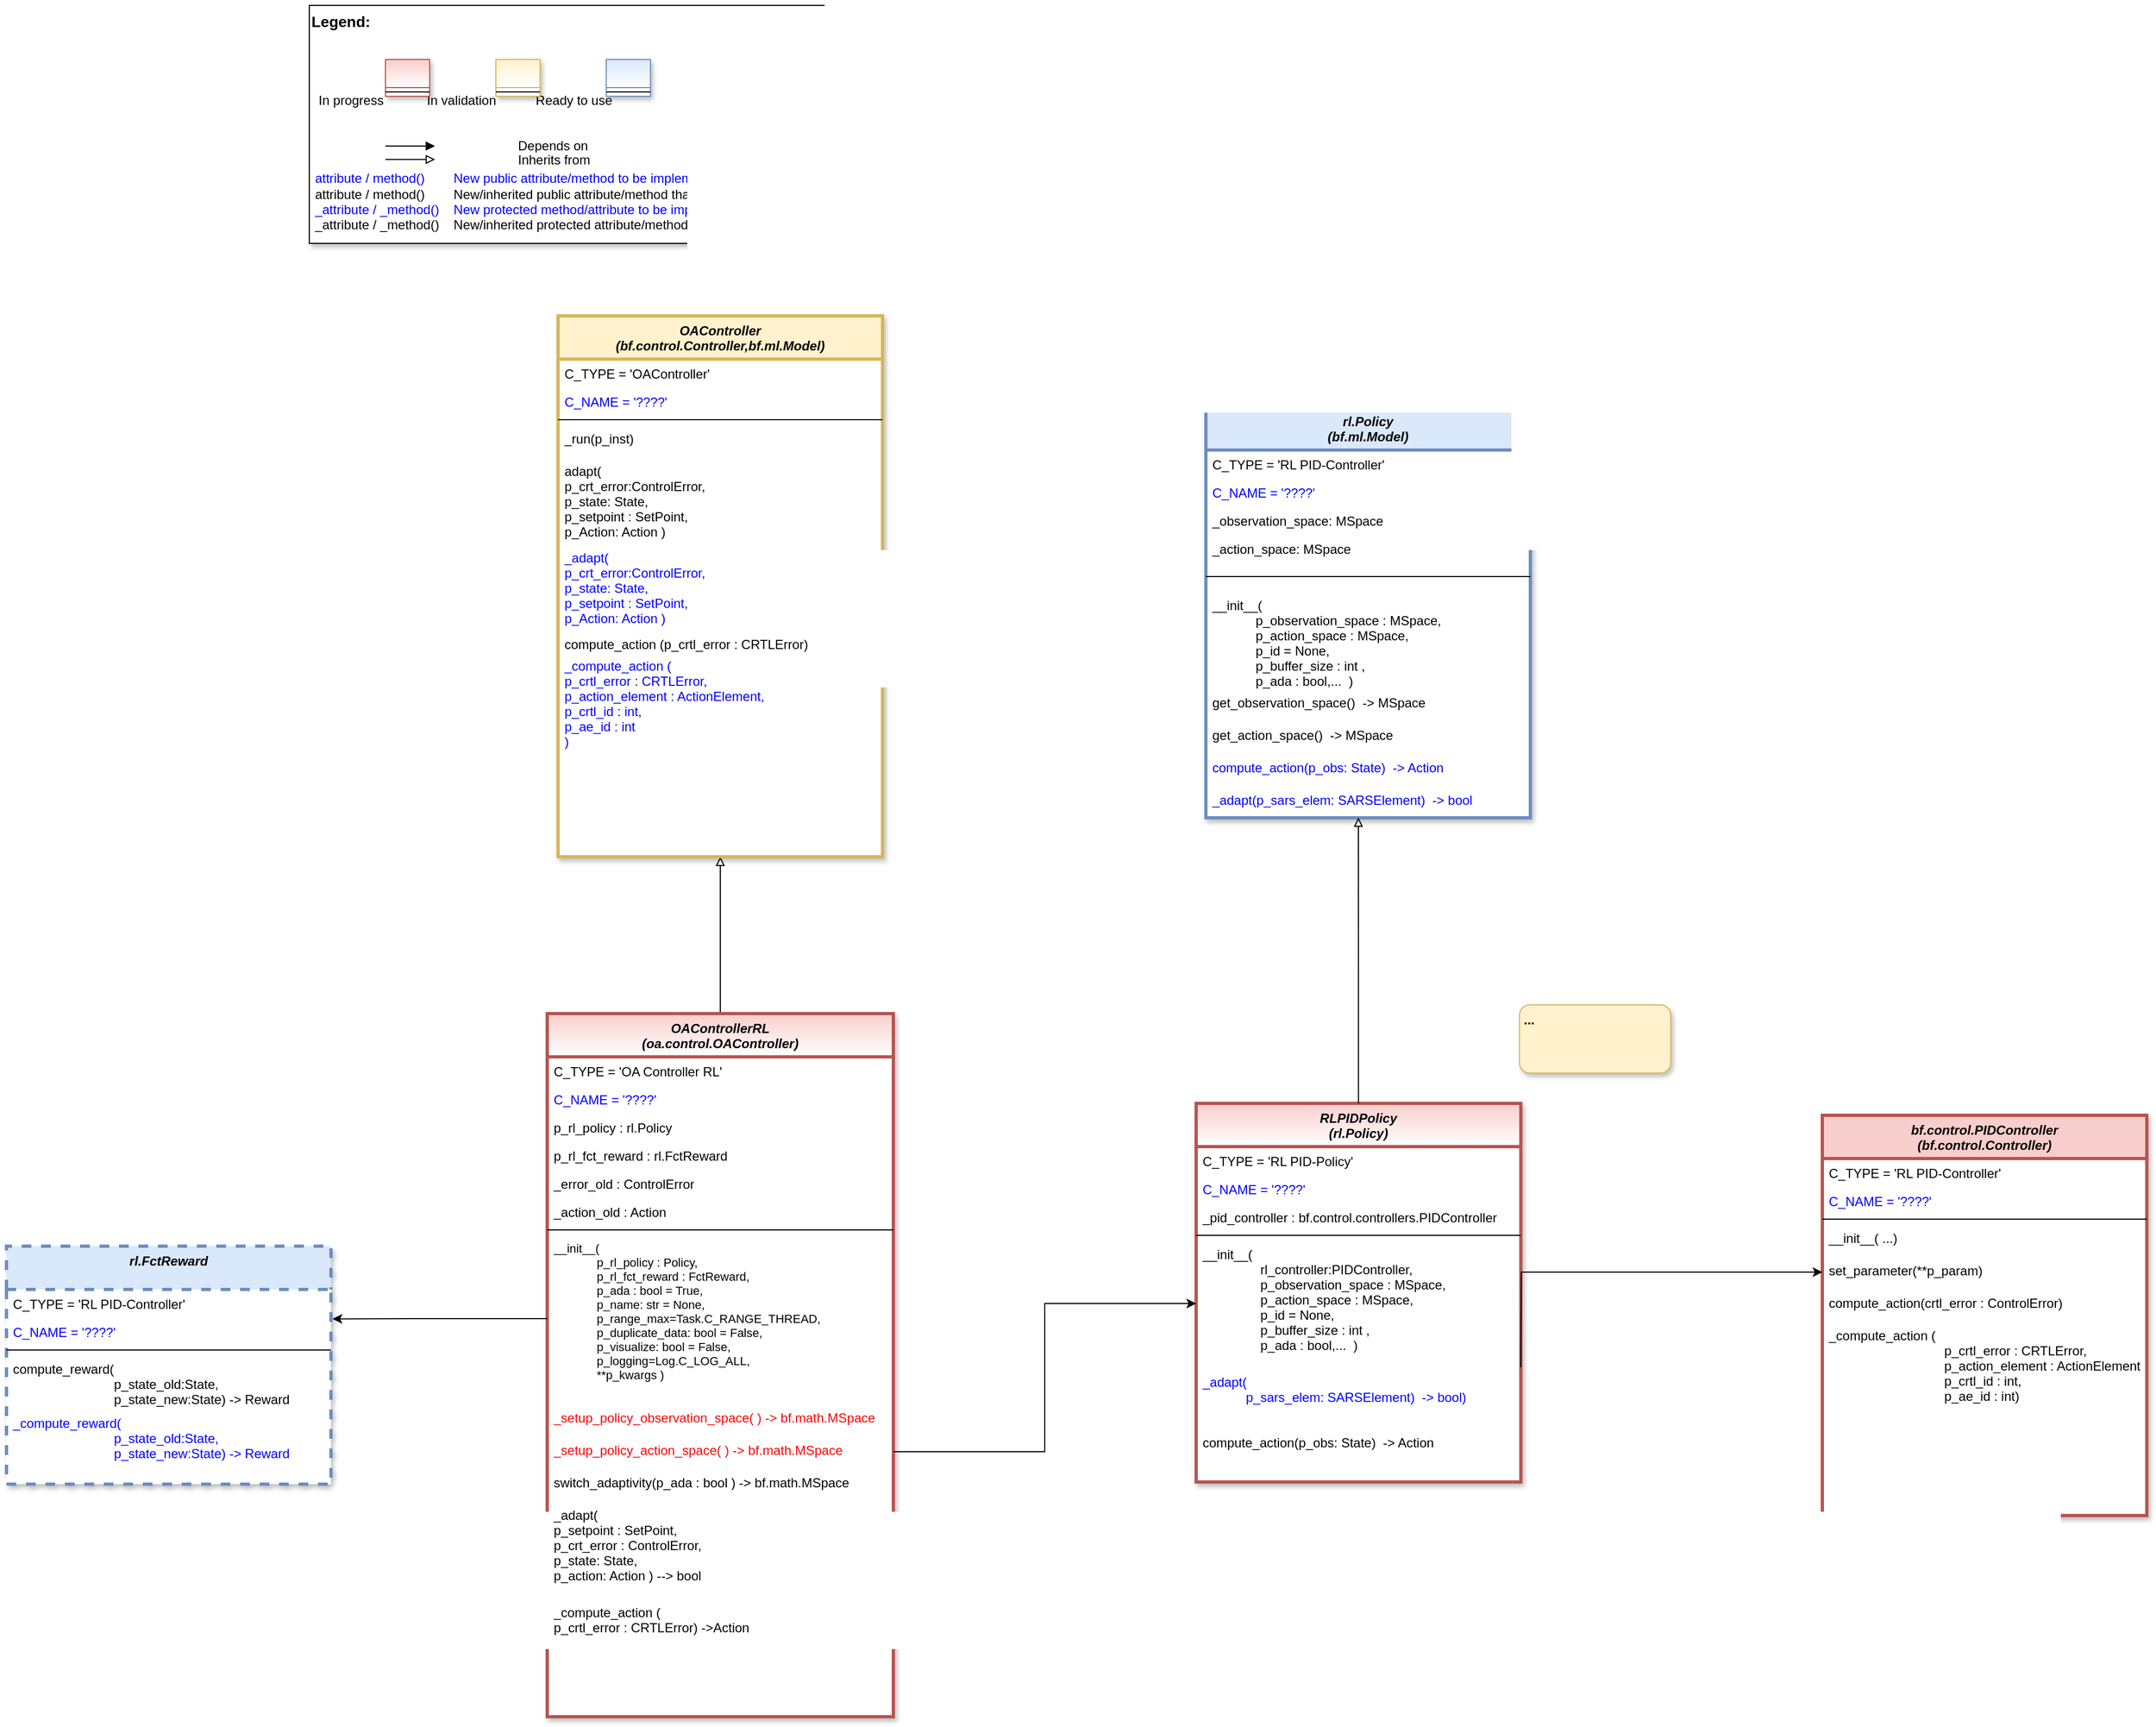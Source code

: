 <mxfile version="24.7.8">
  <diagram id="C5RBs43oDa-KdzZeNtuy" name="Page-1">
    <mxGraphModel dx="3766" dy="959" grid="1" gridSize="10" guides="1" tooltips="1" connect="1" arrows="1" fold="1" page="1" pageScale="1" pageWidth="2336" pageHeight="1654" math="0" shadow="0">
      <root>
        <mxCell id="WIyWlLk6GJQsqaUBKTNV-0" />
        <mxCell id="WIyWlLk6GJQsqaUBKTNV-1" parent="WIyWlLk6GJQsqaUBKTNV-0" />
        <mxCell id="BeWae3hQQ1d45eF7kmdL-41" value="RLPIDPolicy&#xa;(rl.Policy)" style="swimlane;fontStyle=3;align=center;verticalAlign=top;childLayout=stackLayout;horizontal=1;startSize=40;horizontalStack=0;resizeParent=1;resizeLast=0;collapsible=1;marginBottom=0;rounded=0;shadow=1;strokeWidth=3;fillColor=#f8cecc;strokeColor=#b85450;swimlaneFillColor=#ffffff;gradientColor=#FFFFFF;" parent="WIyWlLk6GJQsqaUBKTNV-1" vertex="1">
          <mxGeometry x="860" y="1055" width="300.21" height="350" as="geometry">
            <mxRectangle x="230" y="140" width="160" height="26" as="alternateBounds" />
          </mxGeometry>
        </mxCell>
        <mxCell id="BeWae3hQQ1d45eF7kmdL-42" value="C_TYPE = &#39;RL PID-Policy&#39;" style="text;align=left;verticalAlign=top;spacingLeft=4;spacingRight=4;overflow=hidden;rotatable=0;points=[[0,0.5],[1,0.5]];portConstraint=eastwest;fontColor=default;" parent="BeWae3hQQ1d45eF7kmdL-41" vertex="1">
          <mxGeometry y="40" width="300.21" height="26" as="geometry" />
        </mxCell>
        <mxCell id="BeWae3hQQ1d45eF7kmdL-43" value="C_NAME = &#39;????&#39;" style="text;align=left;verticalAlign=top;spacingLeft=4;spacingRight=4;overflow=hidden;rotatable=0;points=[[0,0.5],[1,0.5]];portConstraint=eastwest;fontColor=#0000FF;fillColor=none;" parent="BeWae3hQQ1d45eF7kmdL-41" vertex="1">
          <mxGeometry y="66" width="300.21" height="26" as="geometry" />
        </mxCell>
        <mxCell id="hLljpAVa1X0r8kKFUywM-34" value="_pid_controller : bf.control.controllers.PIDController" style="text;align=left;verticalAlign=top;spacingLeft=4;spacingRight=4;overflow=hidden;rotatable=0;points=[[0,0.5],[1,0.5]];portConstraint=eastwest;fontColor=default;" parent="BeWae3hQQ1d45eF7kmdL-41" vertex="1">
          <mxGeometry y="92" width="300.21" height="26" as="geometry" />
        </mxCell>
        <mxCell id="BeWae3hQQ1d45eF7kmdL-44" value="" style="line;html=1;strokeWidth=1;align=left;verticalAlign=middle;spacingTop=-1;spacingLeft=3;spacingRight=3;rotatable=0;labelPosition=right;points=[];portConstraint=eastwest;" parent="BeWae3hQQ1d45eF7kmdL-41" vertex="1">
          <mxGeometry y="118" width="300.21" height="8" as="geometry" />
        </mxCell>
        <mxCell id="plzq9qEc0_SEy0y6B51N-43" value="__init__(&#xa;                rl_controller:PIDController,&#xa;                p_observation_space : MSpace,&#xa;                p_action_space : MSpace,&#xa;                p_id = None,&#xa;                p_buffer_size : int ,&#xa;                p_ada : bool,...  )&#xa;&#xa;" style="text;align=left;verticalAlign=top;spacingLeft=4;spacingRight=4;overflow=hidden;rotatable=0;points=[[0,0.5],[1,0.5]];portConstraint=eastwest;fontColor=default;" parent="BeWae3hQQ1d45eF7kmdL-41" vertex="1">
          <mxGeometry y="126" width="300.21" height="118" as="geometry" />
        </mxCell>
        <mxCell id="plzq9qEc0_SEy0y6B51N-48" value="_adapt(&#xa;            p_sars_elem: SARSElement)  -&gt; bool)&#xa;        &#xa;" style="text;align=left;verticalAlign=top;spacingLeft=4;spacingRight=4;overflow=hidden;rotatable=0;points=[[0,0.5],[1,0.5]];portConstraint=eastwest;fontColor=#0000ff;" parent="BeWae3hQQ1d45eF7kmdL-41" vertex="1">
          <mxGeometry y="244" width="300.21" height="56" as="geometry" />
        </mxCell>
        <mxCell id="plzq9qEc0_SEy0y6B51N-49" value="compute_action(p_obs: State)  -&gt; Action" style="text;align=left;verticalAlign=top;spacingLeft=4;spacingRight=4;overflow=hidden;rotatable=0;points=[[0,0.5],[1,0.5]];portConstraint=eastwest;fontColor=#000000;" parent="BeWae3hQQ1d45eF7kmdL-41" vertex="1">
          <mxGeometry y="300" width="300.21" height="30" as="geometry" />
        </mxCell>
        <mxCell id="fcJVb3HREh7NScvAmxeq-1" value="&lt;font color=&quot;#000000&quot; size=&quot;1&quot;&gt;&lt;b style=&quot;font-size: 14px&quot;&gt;Legend:&lt;br&gt;&lt;/b&gt;&lt;/font&gt;&lt;br&gt;&lt;br&gt;&lt;br&gt;&lt;font color=&quot;#0000ff&quot; style=&quot;font-size: 6px&quot;&gt;&lt;br&gt;&lt;/font&gt;&lt;span style=&quot;color: rgb(0 , 0 , 0)&quot;&gt;&lt;font style=&quot;font-size: 4px&quot;&gt;&amp;nbsp; &amp;nbsp;&lt;/font&gt;&amp;nbsp;In progress&amp;nbsp; &amp;nbsp; &amp;nbsp; &amp;nbsp; &amp;nbsp; &amp;nbsp; In validation&amp;nbsp; &amp;nbsp; &amp;nbsp; &amp;nbsp; &amp;nbsp; &amp;nbsp;Ready to use&lt;/span&gt;&lt;font color=&quot;#000000&quot;&gt;&amp;nbsp;&lt;br&gt;&lt;/font&gt;&lt;font color=&quot;#0000ff&quot;&gt;&lt;br&gt;&lt;br&gt;&lt;br&gt;&lt;br&gt;&amp;nbsp;attribute / method()&amp;nbsp; &amp;nbsp; &amp;nbsp; &amp;nbsp; New public attribute/method to be implemented&lt;/font&gt;&lt;br&gt;&lt;font color=&quot;#000000&quot;&gt;&amp;nbsp;&lt;/font&gt;&lt;font color=&quot;#000000&quot;&gt;attribute / method()&lt;span&gt; &lt;/span&gt;&amp;nbsp; &amp;nbsp; &amp;nbsp; &amp;nbsp;New/inherited public attribute/method that is implemented here&lt;br&gt;&lt;/font&gt;&lt;font color=&quot;#0000ff&quot;&gt;&amp;nbsp;_attribute /&amp;nbsp;&lt;/font&gt;&lt;font color=&quot;#0000ff&quot;&gt;_method()&amp;nbsp; &amp;nbsp; New protected method/attribute to be implemented&lt;/font&gt;&lt;br&gt;&lt;font color=&quot;#000000&quot;&gt;&amp;nbsp;_attribute / _method()&amp;nbsp; &amp;nbsp; New/inherited protected attribute/method that is implemented here&lt;br&gt;&lt;/font&gt;&lt;font color=&quot;#000000&quot;&gt;&lt;br&gt;&lt;br&gt;&lt;br&gt;&lt;br&gt;&lt;br&gt;&lt;/font&gt;" style="text;html=1;align=left;verticalAlign=top;whiteSpace=wrap;rounded=0;fontColor=#006600;strokeColor=#000000;shadow=1;fillColor=#ffffff;" parent="WIyWlLk6GJQsqaUBKTNV-1" vertex="1">
          <mxGeometry x="40.0" y="40" width="490.0" height="220" as="geometry" />
        </mxCell>
        <mxCell id="fcJVb3HREh7NScvAmxeq-2" value="Depends on" style="endArrow=block;html=1;labelPosition=right;verticalLabelPosition=middle;align=left;verticalAlign=middle;endFill=1;fontSize=12;" parent="WIyWlLk6GJQsqaUBKTNV-1" edge="1">
          <mxGeometry x="-1522.915" y="-2130" width="51.042" height="50" as="geometry">
            <mxPoint x="110.418" y="170.003" as="sourcePoint" />
            <mxPoint x="156.201" y="170.003" as="targetPoint" />
            <mxPoint x="98" as="offset" />
            <Array as="points">
              <mxPoint x="130.835" y="170" />
            </Array>
          </mxGeometry>
        </mxCell>
        <mxCell id="fcJVb3HREh7NScvAmxeq-3" value="Inherits from" style="endArrow=block;html=1;labelPosition=right;verticalLabelPosition=middle;align=left;verticalAlign=middle;endFill=0;fontSize=12;" parent="WIyWlLk6GJQsqaUBKTNV-1" edge="1">
          <mxGeometry x="-1522.915" y="-2130" width="51.042" height="50" as="geometry">
            <mxPoint x="110.418" y="182.385" as="sourcePoint" />
            <mxPoint x="156.201" y="182.385" as="targetPoint" />
            <mxPoint x="98" y="1" as="offset" />
          </mxGeometry>
        </mxCell>
        <mxCell id="fcJVb3HREh7NScvAmxeq-4" value="" style="swimlane;fontStyle=3;align=center;verticalAlign=top;childLayout=stackLayout;horizontal=1;startSize=26;horizontalStack=0;resizeParent=1;resizeLast=0;collapsible=1;marginBottom=0;rounded=0;shadow=1;strokeWidth=1;fillColor=#f8cecc;strokeColor=#b85450;gradientColor=#ffffff;swimlaneFillColor=#ffffff;" parent="WIyWlLk6GJQsqaUBKTNV-1" vertex="1">
          <mxGeometry x="110.418" y="90" width="40.833" height="34" as="geometry">
            <mxRectangle x="230" y="140" width="160" height="26" as="alternateBounds" />
          </mxGeometry>
        </mxCell>
        <mxCell id="fcJVb3HREh7NScvAmxeq-5" value="" style="line;html=1;strokeWidth=1;align=left;verticalAlign=middle;spacingTop=-1;spacingLeft=3;spacingRight=3;rotatable=0;labelPosition=right;points=[];portConstraint=eastwest;" parent="fcJVb3HREh7NScvAmxeq-4" vertex="1">
          <mxGeometry y="26" width="40.833" height="8" as="geometry" />
        </mxCell>
        <mxCell id="fcJVb3HREh7NScvAmxeq-6" value="" style="swimlane;fontStyle=3;align=center;verticalAlign=top;childLayout=stackLayout;horizontal=1;startSize=26;horizontalStack=0;resizeParent=1;resizeLast=0;collapsible=1;marginBottom=0;rounded=0;shadow=1;strokeWidth=1;fillColor=#fff2cc;strokeColor=#d6b656;gradientColor=#ffffff;swimlaneFillColor=#ffffff;" parent="WIyWlLk6GJQsqaUBKTNV-1" vertex="1">
          <mxGeometry x="212.502" y="90" width="40.833" height="34" as="geometry">
            <mxRectangle x="230" y="140" width="160" height="26" as="alternateBounds" />
          </mxGeometry>
        </mxCell>
        <mxCell id="fcJVb3HREh7NScvAmxeq-7" value="" style="line;html=1;strokeWidth=1;align=left;verticalAlign=middle;spacingTop=-1;spacingLeft=3;spacingRight=3;rotatable=0;labelPosition=right;points=[];portConstraint=eastwest;" parent="fcJVb3HREh7NScvAmxeq-6" vertex="1">
          <mxGeometry y="26" width="40.833" height="8" as="geometry" />
        </mxCell>
        <mxCell id="fcJVb3HREh7NScvAmxeq-8" value="" style="swimlane;fontStyle=3;align=center;verticalAlign=top;childLayout=stackLayout;horizontal=1;startSize=26;horizontalStack=0;resizeParent=1;resizeLast=0;collapsible=1;marginBottom=0;rounded=0;shadow=1;strokeWidth=1;fillColor=#dae8fc;strokeColor=#6c8ebf;gradientColor=#ffffff;swimlaneFillColor=#ffffff;" parent="WIyWlLk6GJQsqaUBKTNV-1" vertex="1">
          <mxGeometry x="314.585" y="90" width="40.833" height="34" as="geometry">
            <mxRectangle x="230" y="140" width="160" height="26" as="alternateBounds" />
          </mxGeometry>
        </mxCell>
        <mxCell id="fcJVb3HREh7NScvAmxeq-9" value="" style="line;html=1;strokeWidth=1;align=left;verticalAlign=middle;spacingTop=-1;spacingLeft=3;spacingRight=3;rotatable=0;labelPosition=right;points=[];portConstraint=eastwest;" parent="fcJVb3HREh7NScvAmxeq-8" vertex="1">
          <mxGeometry y="26" width="40.833" height="8" as="geometry" />
        </mxCell>
        <mxCell id="ileNQNyZ_AMet26Fjr1Y-8" value="&lt;b style=&quot;border-color: var(--border-color);&quot;&gt;...&lt;br&gt;&lt;/b&gt;" style="rounded=1;whiteSpace=wrap;html=1;align=left;spacingLeft=2;verticalAlign=top;fillColor=#fff2cc;strokeColor=#d6b656;gradientColor=none;shadow=1;" parent="WIyWlLk6GJQsqaUBKTNV-1" vertex="1">
          <mxGeometry x="1159" y="964" width="139.79" height="63" as="geometry" />
        </mxCell>
        <mxCell id="plzq9qEc0_SEy0y6B51N-12" style="edgeStyle=orthogonalEdgeStyle;rounded=0;orthogonalLoop=1;jettySize=auto;html=1;exitX=0.5;exitY=0;exitDx=0;exitDy=0;entryX=0.5;entryY=1;entryDx=0;entryDy=0;endArrow=block;endFill=0;" parent="WIyWlLk6GJQsqaUBKTNV-1" source="hLljpAVa1X0r8kKFUywM-0" target="plzq9qEc0_SEy0y6B51N-0" edge="1">
          <mxGeometry relative="1" as="geometry" />
        </mxCell>
        <mxCell id="hLljpAVa1X0r8kKFUywM-0" value="OAControllerRL&#xa;(oa.control.OAController)" style="swimlane;fontStyle=3;align=center;verticalAlign=top;childLayout=stackLayout;horizontal=1;startSize=40;horizontalStack=0;resizeParent=1;resizeLast=0;collapsible=1;marginBottom=0;rounded=0;shadow=1;strokeWidth=3;fillColor=#f8cecc;strokeColor=#b85450;swimlaneFillColor=#ffffff;gradientColor=#FFFFFF;" parent="WIyWlLk6GJQsqaUBKTNV-1" vertex="1">
          <mxGeometry x="260" y="972" width="320" height="650" as="geometry">
            <mxRectangle x="230" y="140" width="160" height="26" as="alternateBounds" />
          </mxGeometry>
        </mxCell>
        <mxCell id="hLljpAVa1X0r8kKFUywM-1" value="C_TYPE = &#39;OA Controller RL&#39;" style="text;align=left;verticalAlign=top;spacingLeft=4;spacingRight=4;overflow=hidden;rotatable=0;points=[[0,0.5],[1,0.5]];portConstraint=eastwest;fontColor=default;" parent="hLljpAVa1X0r8kKFUywM-0" vertex="1">
          <mxGeometry y="40" width="320" height="26" as="geometry" />
        </mxCell>
        <mxCell id="hLljpAVa1X0r8kKFUywM-2" value="C_NAME = &#39;????&#39;" style="text;align=left;verticalAlign=top;spacingLeft=4;spacingRight=4;overflow=hidden;rotatable=0;points=[[0,0.5],[1,0.5]];portConstraint=eastwest;fontColor=#0000FF;fillColor=none;" parent="hLljpAVa1X0r8kKFUywM-0" vertex="1">
          <mxGeometry y="66" width="320" height="26" as="geometry" />
        </mxCell>
        <mxCell id="plzq9qEc0_SEy0y6B51N-50" value="p_rl_policy : rl.Policy" style="text;align=left;verticalAlign=top;spacingLeft=4;spacingRight=4;overflow=hidden;rotatable=0;points=[[0,0.5],[1,0.5]];portConstraint=eastwest;fontColor=default;" parent="hLljpAVa1X0r8kKFUywM-0" vertex="1">
          <mxGeometry y="92" width="320" height="26" as="geometry" />
        </mxCell>
        <mxCell id="plzq9qEc0_SEy0y6B51N-52" value="p_rl_fct_reward : rl.FctReward" style="text;align=left;verticalAlign=top;spacingLeft=4;spacingRight=4;overflow=hidden;rotatable=0;points=[[0,0.5],[1,0.5]];portConstraint=eastwest;fontColor=default;" parent="hLljpAVa1X0r8kKFUywM-0" vertex="1">
          <mxGeometry y="118" width="320" height="26" as="geometry" />
        </mxCell>
        <mxCell id="u-WltrXke630lkdW_2Hu-0" value="_error_old : ControlError" style="text;align=left;verticalAlign=top;spacingLeft=4;spacingRight=4;overflow=hidden;rotatable=0;points=[[0,0.5],[1,0.5]];portConstraint=eastwest;fontColor=default;" vertex="1" parent="hLljpAVa1X0r8kKFUywM-0">
          <mxGeometry y="144" width="320" height="26" as="geometry" />
        </mxCell>
        <mxCell id="u-WltrXke630lkdW_2Hu-1" value="_action_old : Action" style="text;align=left;verticalAlign=top;spacingLeft=4;spacingRight=4;overflow=hidden;rotatable=0;points=[[0,0.5],[1,0.5]];portConstraint=eastwest;fontColor=default;" vertex="1" parent="hLljpAVa1X0r8kKFUywM-0">
          <mxGeometry y="170" width="320" height="26" as="geometry" />
        </mxCell>
        <mxCell id="hLljpAVa1X0r8kKFUywM-3" value="" style="line;html=1;strokeWidth=1;align=left;verticalAlign=middle;spacingTop=-1;spacingLeft=3;spacingRight=3;rotatable=0;labelPosition=right;points=[];portConstraint=eastwest;" parent="hLljpAVa1X0r8kKFUywM-0" vertex="1">
          <mxGeometry y="196" width="320" height="8" as="geometry" />
        </mxCell>
        <mxCell id="hLljpAVa1X0r8kKFUywM-37" value="__init__( &#xa;             p_rl_policy : Policy,&#xa;                               p_rl_fct_reward : FctReward,&#xa;                               p_ada : bool = True,&#xa;                               p_name: str = None, &#xa;                               p_range_max=Task.C_RANGE_THREAD, &#xa;                               p_duplicate_data: bool = False, &#xa;                               p_visualize: bool = False, &#xa;                               p_logging=Log.C_LOG_ALL, &#xa;             **p_kwargs )&#xa;&#xa;&#xa;" style="text;align=left;verticalAlign=top;spacingLeft=4;spacingRight=4;overflow=hidden;rotatable=0;points=[[0,0.5],[1,0.5]];portConstraint=eastwest;fontColor=default;fontSize=11;labelBackgroundColor=none;" parent="hLljpAVa1X0r8kKFUywM-0" vertex="1">
          <mxGeometry y="204" width="320" height="156" as="geometry" />
        </mxCell>
        <mxCell id="plzq9qEc0_SEy0y6B51N-45" value="_setup_policy_observation_space( ) -&gt; bf.math.MSpace" style="text;align=left;verticalAlign=top;spacingLeft=4;spacingRight=4;overflow=hidden;rotatable=0;points=[[0,0.5],[1,0.5]];portConstraint=eastwest;fontColor=#ff0000;" parent="hLljpAVa1X0r8kKFUywM-0" vertex="1">
          <mxGeometry y="360" width="320" height="30" as="geometry" />
        </mxCell>
        <mxCell id="plzq9qEc0_SEy0y6B51N-44" value="_setup_policy_action_space( ) -&gt; bf.math.MSpace" style="text;align=left;verticalAlign=top;spacingLeft=4;spacingRight=4;overflow=hidden;rotatable=0;points=[[0,0.5],[1,0.5]];portConstraint=eastwest;fontColor=#ff0000;" parent="hLljpAVa1X0r8kKFUywM-0" vertex="1">
          <mxGeometry y="390" width="320" height="30" as="geometry" />
        </mxCell>
        <mxCell id="u-WltrXke630lkdW_2Hu-2" value="switch_adaptivity(p_ada : bool ) -&gt; bf.math.MSpace" style="text;align=left;verticalAlign=top;spacingLeft=4;spacingRight=4;overflow=hidden;rotatable=0;points=[[0,0.5],[1,0.5]];portConstraint=eastwest;fontColor=default;" vertex="1" parent="hLljpAVa1X0r8kKFUywM-0">
          <mxGeometry y="420" width="320" height="30" as="geometry" />
        </mxCell>
        <mxCell id="hLljpAVa1X0r8kKFUywM-38" value="_adapt(&#xa;p_setpoint : SetPoint,&#xa;p_crt_error : ControlError,&#xa;p_state: State,&#xa;p_action: Action ) --&gt; bool&#xa;" style="text;align=left;verticalAlign=top;spacingLeft=4;spacingRight=4;overflow=hidden;rotatable=0;points=[[0,0.5],[1,0.5]];portConstraint=eastwest;fontColor=default;" parent="hLljpAVa1X0r8kKFUywM-0" vertex="1">
          <mxGeometry y="450" width="320" height="90" as="geometry" />
        </mxCell>
        <mxCell id="plzq9qEc0_SEy0y6B51N-30" value="_compute_action (&#xa;p_crtl_error : CRTLError) -&gt;Action" style="text;align=left;verticalAlign=top;spacingLeft=4;spacingRight=4;overflow=hidden;rotatable=0;points=[[0,0.5],[1,0.5]];portConstraint=eastwest;fontColor=#000000;" parent="hLljpAVa1X0r8kKFUywM-0" vertex="1">
          <mxGeometry y="540" width="320" height="110" as="geometry" />
        </mxCell>
        <mxCell id="hLljpAVa1X0r8kKFUywM-5" value="bf.control.PIDController &#xa;(bf.control.Controller)" style="swimlane;fontStyle=3;align=center;verticalAlign=top;childLayout=stackLayout;horizontal=1;startSize=40;horizontalStack=0;resizeParent=1;resizeLast=0;collapsible=1;marginBottom=0;rounded=0;shadow=1;strokeWidth=3;fillColor=#f8cecc;strokeColor=#b85450;swimlaneFillColor=#ffffff;" parent="WIyWlLk6GJQsqaUBKTNV-1" vertex="1">
          <mxGeometry x="1439" y="1066" width="300" height="370" as="geometry">
            <mxRectangle x="230" y="140" width="160" height="26" as="alternateBounds" />
          </mxGeometry>
        </mxCell>
        <mxCell id="hLljpAVa1X0r8kKFUywM-6" value="C_TYPE = &#39;RL PID-Controller&#39;" style="text;align=left;verticalAlign=top;spacingLeft=4;spacingRight=4;overflow=hidden;rotatable=0;points=[[0,0.5],[1,0.5]];portConstraint=eastwest;fontColor=default;" parent="hLljpAVa1X0r8kKFUywM-5" vertex="1">
          <mxGeometry y="40" width="300" height="26" as="geometry" />
        </mxCell>
        <mxCell id="hLljpAVa1X0r8kKFUywM-7" value="C_NAME = &#39;????&#39;" style="text;align=left;verticalAlign=top;spacingLeft=4;spacingRight=4;overflow=hidden;rotatable=0;points=[[0,0.5],[1,0.5]];portConstraint=eastwest;fontColor=#0000FF;fillColor=none;" parent="hLljpAVa1X0r8kKFUywM-5" vertex="1">
          <mxGeometry y="66" width="300" height="26" as="geometry" />
        </mxCell>
        <mxCell id="hLljpAVa1X0r8kKFUywM-8" value="" style="line;html=1;strokeWidth=1;align=left;verticalAlign=middle;spacingTop=-1;spacingLeft=3;spacingRight=3;rotatable=0;labelPosition=right;points=[];portConstraint=eastwest;" parent="hLljpAVa1X0r8kKFUywM-5" vertex="1">
          <mxGeometry y="92" width="300" height="8" as="geometry" />
        </mxCell>
        <mxCell id="plzq9qEc0_SEy0y6B51N-20" value="__init__( ...)&#xa;&#xa;&#xa;" style="text;align=left;verticalAlign=top;spacingLeft=4;spacingRight=4;overflow=hidden;rotatable=0;points=[[0,0.5],[1,0.5]];portConstraint=eastwest;fontColor=default;" parent="hLljpAVa1X0r8kKFUywM-5" vertex="1">
          <mxGeometry y="100" width="300" height="30" as="geometry" />
        </mxCell>
        <mxCell id="plzq9qEc0_SEy0y6B51N-21" value="set_parameter(**p_param)&#xa;" style="text;align=left;verticalAlign=top;spacingLeft=4;spacingRight=4;overflow=hidden;rotatable=0;points=[[0,0.5],[1,0.5]];portConstraint=eastwest;fontColor=default;" parent="hLljpAVa1X0r8kKFUywM-5" vertex="1">
          <mxGeometry y="130" width="300" height="30" as="geometry" />
        </mxCell>
        <mxCell id="u-WltrXke630lkdW_2Hu-4" value="compute_action(crtl_error : ControlError)" style="text;align=left;verticalAlign=top;spacingLeft=4;spacingRight=4;overflow=hidden;rotatable=0;points=[[0,0.5],[1,0.5]];portConstraint=eastwest;fontColor=default;" vertex="1" parent="hLljpAVa1X0r8kKFUywM-5">
          <mxGeometry y="160" width="300" height="30" as="geometry" />
        </mxCell>
        <mxCell id="plzq9qEc0_SEy0y6B51N-22" value="_compute_action (&#xa;                                p_crtl_error : CRTLError,&#xa;                                p_action_element : ActionElement,&#xa;                                p_crtl_id : int,&#xa;                                p_ae_id : int)&#xa;&#xa;" style="text;align=left;verticalAlign=top;spacingLeft=4;spacingRight=4;overflow=hidden;rotatable=0;points=[[0,0.5],[1,0.5]];portConstraint=eastwest;fontColor=default;" parent="hLljpAVa1X0r8kKFUywM-5" vertex="1">
          <mxGeometry y="190" width="300" height="100" as="geometry" />
        </mxCell>
        <mxCell id="hLljpAVa1X0r8kKFUywM-10" value="rl.Policy&#xa;(bf.ml.Model)" style="swimlane;fontStyle=3;align=center;verticalAlign=top;childLayout=stackLayout;horizontal=1;startSize=40;horizontalStack=0;resizeParent=1;resizeLast=0;collapsible=1;marginBottom=0;rounded=0;shadow=1;strokeWidth=3;fillColor=#dae8fc;strokeColor=#6c8ebf;swimlaneFillColor=#ffffff;" parent="WIyWlLk6GJQsqaUBKTNV-1" vertex="1">
          <mxGeometry x="869" y="411" width="300" height="380" as="geometry">
            <mxRectangle x="230" y="140" width="160" height="26" as="alternateBounds" />
          </mxGeometry>
        </mxCell>
        <mxCell id="hLljpAVa1X0r8kKFUywM-11" value="C_TYPE = &#39;RL PID-Controller&#39;" style="text;align=left;verticalAlign=top;spacingLeft=4;spacingRight=4;overflow=hidden;rotatable=0;points=[[0,0.5],[1,0.5]];portConstraint=eastwest;fontColor=default;" parent="hLljpAVa1X0r8kKFUywM-10" vertex="1">
          <mxGeometry y="40" width="300" height="26" as="geometry" />
        </mxCell>
        <mxCell id="hLljpAVa1X0r8kKFUywM-12" value="C_NAME = &#39;????&#39;&#xa;&#xa;" style="text;align=left;verticalAlign=top;spacingLeft=4;spacingRight=4;overflow=hidden;rotatable=0;points=[[0,0.5],[1,0.5]];portConstraint=eastwest;fontColor=#0000FF;fillColor=none;" parent="hLljpAVa1X0r8kKFUywM-10" vertex="1">
          <mxGeometry y="66" width="300" height="26" as="geometry" />
        </mxCell>
        <mxCell id="plzq9qEc0_SEy0y6B51N-33" value="_observation_space: MSpace&#xa;" style="text;align=left;verticalAlign=top;spacingLeft=4;spacingRight=4;overflow=hidden;rotatable=0;points=[[0,0.5],[1,0.5]];portConstraint=eastwest;fontColor=default;fillColor=none;" parent="hLljpAVa1X0r8kKFUywM-10" vertex="1">
          <mxGeometry y="92" width="300" height="26" as="geometry" />
        </mxCell>
        <mxCell id="plzq9qEc0_SEy0y6B51N-34" value="_action_space: MSpace&#xa;" style="text;align=left;verticalAlign=top;spacingLeft=4;spacingRight=4;overflow=hidden;rotatable=0;points=[[0,0.5],[1,0.5]];portConstraint=eastwest;fontColor=#000000;fillColor=none;" parent="hLljpAVa1X0r8kKFUywM-10" vertex="1">
          <mxGeometry y="118" width="300" height="26" as="geometry" />
        </mxCell>
        <mxCell id="hLljpAVa1X0r8kKFUywM-13" value="" style="line;html=1;strokeWidth=1;align=left;verticalAlign=middle;spacingTop=-1;spacingLeft=3;spacingRight=3;rotatable=0;labelPosition=right;points=[];portConstraint=eastwest;" parent="hLljpAVa1X0r8kKFUywM-10" vertex="1">
          <mxGeometry y="144" width="300" height="26" as="geometry" />
        </mxCell>
        <mxCell id="plzq9qEc0_SEy0y6B51N-32" value="__init__(&#xa;            p_observation_space : MSpace,&#xa;                              p_action_space : MSpace,&#xa;                              p_id = None,&#xa;                              p_buffer_size : int ,&#xa;                              p_ada : bool,...  )&#xa;&#xa;" style="text;align=left;verticalAlign=top;spacingLeft=4;spacingRight=4;overflow=hidden;rotatable=0;points=[[0,0.5],[1,0.5]];portConstraint=eastwest;fontColor=default;" parent="hLljpAVa1X0r8kKFUywM-10" vertex="1">
          <mxGeometry y="170" width="300" height="90" as="geometry" />
        </mxCell>
        <mxCell id="plzq9qEc0_SEy0y6B51N-35" value="get_observation_space()  -&gt; MSpace&#xa;" style="text;align=left;verticalAlign=top;spacingLeft=4;spacingRight=4;overflow=hidden;rotatable=0;points=[[0,0.5],[1,0.5]];portConstraint=eastwest;fontColor=default;" parent="hLljpAVa1X0r8kKFUywM-10" vertex="1">
          <mxGeometry y="260" width="300" height="30" as="geometry" />
        </mxCell>
        <mxCell id="plzq9qEc0_SEy0y6B51N-36" value="get_action_space()  -&gt; MSpace&#xa;" style="text;align=left;verticalAlign=top;spacingLeft=4;spacingRight=4;overflow=hidden;rotatable=0;points=[[0,0.5],[1,0.5]];portConstraint=eastwest;fontColor=default;" parent="hLljpAVa1X0r8kKFUywM-10" vertex="1">
          <mxGeometry y="290" width="300" height="30" as="geometry" />
        </mxCell>
        <mxCell id="plzq9qEc0_SEy0y6B51N-37" value="compute_action(p_obs: State)  -&gt; Action" style="text;align=left;verticalAlign=top;spacingLeft=4;spacingRight=4;overflow=hidden;rotatable=0;points=[[0,0.5],[1,0.5]];portConstraint=eastwest;fontColor=#0000ff;" parent="hLljpAVa1X0r8kKFUywM-10" vertex="1">
          <mxGeometry y="320" width="300" height="30" as="geometry" />
        </mxCell>
        <mxCell id="plzq9qEc0_SEy0y6B51N-38" value="_adapt(p_sars_elem: SARSElement)  -&gt; bool" style="text;align=left;verticalAlign=top;spacingLeft=4;spacingRight=4;overflow=hidden;rotatable=0;points=[[0,0.5],[1,0.5]];portConstraint=eastwest;fontColor=#0000ff;" parent="hLljpAVa1X0r8kKFUywM-10" vertex="1">
          <mxGeometry y="350" width="300" height="30" as="geometry" />
        </mxCell>
        <mxCell id="hLljpAVa1X0r8kKFUywM-19" value="rl.FctReward" style="swimlane;fontStyle=3;align=center;verticalAlign=top;childLayout=stackLayout;horizontal=1;startSize=40;horizontalStack=0;resizeParent=1;resizeLast=0;collapsible=1;marginBottom=0;rounded=0;shadow=1;strokeWidth=3;fillColor=#dae8fc;strokeColor=#6c8ebf;swimlaneFillColor=#ffffff;dashed=1;" parent="WIyWlLk6GJQsqaUBKTNV-1" vertex="1">
          <mxGeometry x="-240" y="1187" width="300" height="220" as="geometry">
            <mxRectangle x="230" y="140" width="160" height="26" as="alternateBounds" />
          </mxGeometry>
        </mxCell>
        <mxCell id="hLljpAVa1X0r8kKFUywM-20" value="C_TYPE = &#39;RL PID-Controller&#39;" style="text;align=left;verticalAlign=top;spacingLeft=4;spacingRight=4;overflow=hidden;rotatable=0;points=[[0,0.5],[1,0.5]];portConstraint=eastwest;fontColor=default;" parent="hLljpAVa1X0r8kKFUywM-19" vertex="1">
          <mxGeometry y="40" width="300" height="26" as="geometry" />
        </mxCell>
        <mxCell id="hLljpAVa1X0r8kKFUywM-21" value="C_NAME = &#39;????&#39;" style="text;align=left;verticalAlign=top;spacingLeft=4;spacingRight=4;overflow=hidden;rotatable=0;points=[[0,0.5],[1,0.5]];portConstraint=eastwest;fontColor=#0000FF;fillColor=none;" parent="hLljpAVa1X0r8kKFUywM-19" vertex="1">
          <mxGeometry y="66" width="300" height="26" as="geometry" />
        </mxCell>
        <mxCell id="hLljpAVa1X0r8kKFUywM-22" value="" style="line;html=1;strokeWidth=1;align=left;verticalAlign=middle;spacingTop=-1;spacingLeft=3;spacingRight=3;rotatable=0;labelPosition=right;points=[];portConstraint=eastwest;" parent="hLljpAVa1X0r8kKFUywM-19" vertex="1">
          <mxGeometry y="92" width="300" height="8" as="geometry" />
        </mxCell>
        <mxCell id="plzq9qEc0_SEy0y6B51N-55" value="compute_reward(&#xa;                            p_state_old:State,&#xa;                            p_state_new:State) -&gt; Reward" style="text;align=left;verticalAlign=top;spacingLeft=4;spacingRight=4;overflow=hidden;rotatable=0;points=[[0,0.5],[1,0.5]];portConstraint=eastwest;fontColor=default;" parent="hLljpAVa1X0r8kKFUywM-19" vertex="1">
          <mxGeometry y="100" width="300" height="50" as="geometry" />
        </mxCell>
        <mxCell id="plzq9qEc0_SEy0y6B51N-56" value="_compute_reward(&#xa;                            p_state_old:State,&#xa;                            p_state_new:State) -&gt; Reward" style="text;align=left;verticalAlign=top;spacingLeft=4;spacingRight=4;overflow=hidden;rotatable=0;points=[[0,0.5],[1,0.5]];portConstraint=eastwest;fontColor=#0000ff;" parent="hLljpAVa1X0r8kKFUywM-19" vertex="1">
          <mxGeometry y="150" width="300" height="50" as="geometry" />
        </mxCell>
        <mxCell id="plzq9qEc0_SEy0y6B51N-0" value="OAController &#xa;(bf.control.Controller,bf.ml.Model)" style="swimlane;fontStyle=3;align=center;verticalAlign=top;childLayout=stackLayout;horizontal=1;startSize=40;horizontalStack=0;resizeParent=1;resizeLast=0;collapsible=1;marginBottom=0;rounded=0;shadow=1;strokeWidth=3;fillColor=#fff2cc;strokeColor=#d6b656;swimlaneFillColor=#ffffff;" parent="WIyWlLk6GJQsqaUBKTNV-1" vertex="1">
          <mxGeometry x="270" y="327" width="300" height="500" as="geometry">
            <mxRectangle x="230" y="140" width="160" height="26" as="alternateBounds" />
          </mxGeometry>
        </mxCell>
        <mxCell id="plzq9qEc0_SEy0y6B51N-1" value="C_TYPE = &#39;OAController&#39;" style="text;align=left;verticalAlign=top;spacingLeft=4;spacingRight=4;overflow=hidden;rotatable=0;points=[[0,0.5],[1,0.5]];portConstraint=eastwest;fontColor=default;" parent="plzq9qEc0_SEy0y6B51N-0" vertex="1">
          <mxGeometry y="40" width="300" height="26" as="geometry" />
        </mxCell>
        <mxCell id="plzq9qEc0_SEy0y6B51N-2" value="C_NAME = &#39;????&#39;" style="text;align=left;verticalAlign=top;spacingLeft=4;spacingRight=4;overflow=hidden;rotatable=0;points=[[0,0.5],[1,0.5]];portConstraint=eastwest;fontColor=#0000FF;fillColor=none;" parent="plzq9qEc0_SEy0y6B51N-0" vertex="1">
          <mxGeometry y="66" width="300" height="26" as="geometry" />
        </mxCell>
        <mxCell id="plzq9qEc0_SEy0y6B51N-3" value="" style="line;html=1;strokeWidth=1;align=left;verticalAlign=middle;spacingTop=-1;spacingLeft=3;spacingRight=3;rotatable=0;labelPosition=right;points=[];portConstraint=eastwest;" parent="plzq9qEc0_SEy0y6B51N-0" vertex="1">
          <mxGeometry y="92" width="300" height="8" as="geometry" />
        </mxCell>
        <mxCell id="plzq9qEc0_SEy0y6B51N-16" value="_run(p_inst)" style="text;align=left;verticalAlign=top;spacingLeft=4;spacingRight=4;overflow=hidden;rotatable=0;points=[[0,0.5],[1,0.5]];portConstraint=eastwest;fontColor=default;" parent="plzq9qEc0_SEy0y6B51N-0" vertex="1">
          <mxGeometry y="100" width="300" height="30" as="geometry" />
        </mxCell>
        <mxCell id="plzq9qEc0_SEy0y6B51N-5" value="adapt(&#xa;p_crt_error:ControlError,&#xa;p_state: State,&#xa;p_setpoint : SetPoint,&#xa;p_Action: Action )" style="text;align=left;verticalAlign=top;spacingLeft=4;spacingRight=4;overflow=hidden;rotatable=0;points=[[0,0.5],[1,0.5]];portConstraint=eastwest;fontColor=default;" parent="plzq9qEc0_SEy0y6B51N-0" vertex="1">
          <mxGeometry y="130" width="300" height="80" as="geometry" />
        </mxCell>
        <mxCell id="plzq9qEc0_SEy0y6B51N-14" value="_adapt(&#xa;p_crt_error:ControlError,&#xa;p_state: State,&#xa;p_setpoint : SetPoint,&#xa;p_Action: Action )" style="text;align=left;verticalAlign=top;spacingLeft=4;spacingRight=4;overflow=hidden;rotatable=0;points=[[0,0.5],[1,0.5]];portConstraint=eastwest;fontColor=#0000ff;" parent="plzq9qEc0_SEy0y6B51N-0" vertex="1">
          <mxGeometry y="210" width="300" height="80" as="geometry" />
        </mxCell>
        <mxCell id="plzq9qEc0_SEy0y6B51N-23" value="compute_action (p_crtl_error : CRTLError)" style="text;align=left;verticalAlign=top;spacingLeft=4;spacingRight=4;overflow=hidden;rotatable=0;points=[[0,0.5],[1,0.5]];portConstraint=eastwest;fontColor=default;" parent="plzq9qEc0_SEy0y6B51N-0" vertex="1">
          <mxGeometry y="290" width="300" height="20" as="geometry" />
        </mxCell>
        <mxCell id="plzq9qEc0_SEy0y6B51N-24" value="_compute_action (&#xa;p_crtl_error : CRTLError,&#xa;p_action_element : ActionElement,&#xa;p_crtl_id : int,&#xa;p_ae_id : int&#xa;)" style="text;align=left;verticalAlign=top;spacingLeft=4;spacingRight=4;overflow=hidden;rotatable=0;points=[[0,0.5],[1,0.5]];portConstraint=eastwest;fontColor=#0000ff;" parent="plzq9qEc0_SEy0y6B51N-0" vertex="1">
          <mxGeometry y="310" width="300" height="110" as="geometry" />
        </mxCell>
        <mxCell id="plzq9qEc0_SEy0y6B51N-40" style="edgeStyle=orthogonalEdgeStyle;rounded=0;orthogonalLoop=1;jettySize=auto;html=1;exitX=0.5;exitY=0;exitDx=0;exitDy=0;entryX=0.47;entryY=0.993;entryDx=0;entryDy=0;entryPerimeter=0;endArrow=block;endFill=0;" parent="WIyWlLk6GJQsqaUBKTNV-1" source="BeWae3hQQ1d45eF7kmdL-41" target="plzq9qEc0_SEy0y6B51N-38" edge="1">
          <mxGeometry relative="1" as="geometry" />
        </mxCell>
        <mxCell id="plzq9qEc0_SEy0y6B51N-42" style="edgeStyle=orthogonalEdgeStyle;rounded=0;orthogonalLoop=1;jettySize=auto;html=1;exitX=1;exitY=0.5;exitDx=0;exitDy=0;entryX=0;entryY=0.5;entryDx=0;entryDy=0;" parent="WIyWlLk6GJQsqaUBKTNV-1" target="plzq9qEc0_SEy0y6B51N-21" edge="1">
          <mxGeometry relative="1" as="geometry">
            <mxPoint x="1160.21" y="1299" as="sourcePoint" />
          </mxGeometry>
        </mxCell>
        <mxCell id="plzq9qEc0_SEy0y6B51N-51" style="edgeStyle=orthogonalEdgeStyle;rounded=0;orthogonalLoop=1;jettySize=auto;html=1;exitX=1;exitY=0.5;exitDx=0;exitDy=0;" parent="WIyWlLk6GJQsqaUBKTNV-1" source="plzq9qEc0_SEy0y6B51N-44" target="plzq9qEc0_SEy0y6B51N-43" edge="1">
          <mxGeometry relative="1" as="geometry" />
        </mxCell>
        <mxCell id="plzq9qEc0_SEy0y6B51N-54" style="edgeStyle=orthogonalEdgeStyle;rounded=0;orthogonalLoop=1;jettySize=auto;html=1;exitX=0;exitY=0.5;exitDx=0;exitDy=0;entryX=1.005;entryY=0.048;entryDx=0;entryDy=0;entryPerimeter=0;" parent="WIyWlLk6GJQsqaUBKTNV-1" source="hLljpAVa1X0r8kKFUywM-37" target="hLljpAVa1X0r8kKFUywM-21" edge="1">
          <mxGeometry relative="1" as="geometry" />
        </mxCell>
      </root>
    </mxGraphModel>
  </diagram>
</mxfile>
